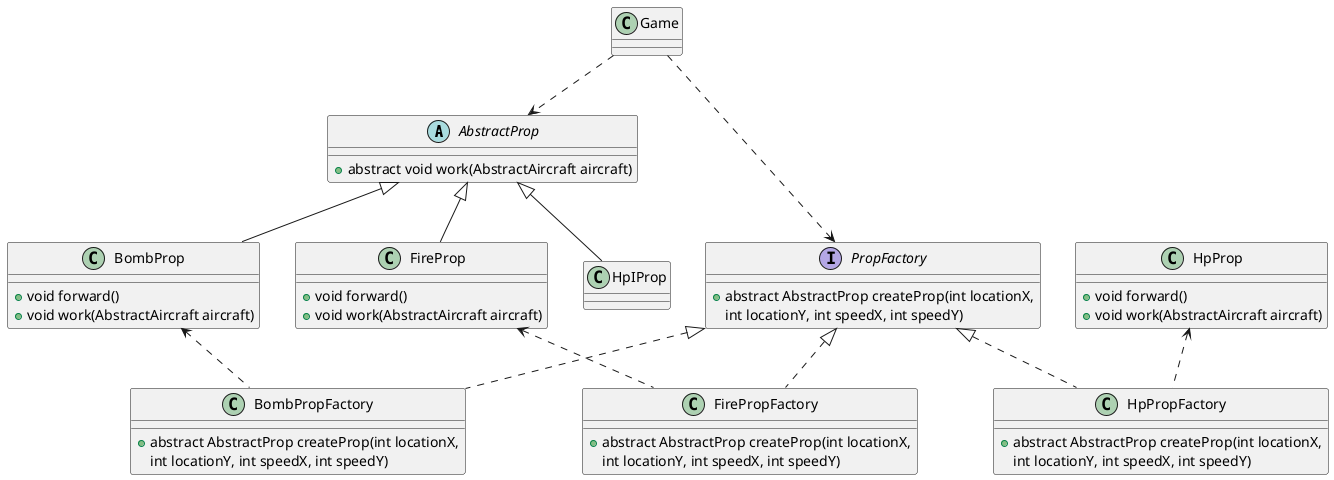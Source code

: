 @startuml
'https://plantuml.com/class-diagram


abstract class AbstractProp{
+ abstract void work(AbstractAircraft aircraft)
}
interface PropFactory{
+ abstract AbstractProp createProp(int locationX,
int locationY, int speedX, int speedY)
}
AbstractProp <.up. Game
PropFactory <.up. Game

class BombProp{
+ void forward()
+ void work(AbstractAircraft aircraft)
}
class FireProp{
+ void forward()
+ void work(AbstractAircraft aircraft)
}
class HpProp{
+ void forward()
+ void work(AbstractAircraft aircraft)
}
AbstractProp <|-down- BombProp
AbstractProp <|-down- FireProp
AbstractProp <|-down- HpIProp

class BombPropFactory{
+ abstract AbstractProp createProp(int locationX,
int locationY, int speedX, int speedY)
}
class FirePropFactory{
+ abstract AbstractProp createProp(int locationX,
int locationY, int speedX, int speedY)
}
class HpPropFactory{
+ abstract AbstractProp createProp(int locationX,
int locationY, int speedX, int speedY)
}
PropFactory <|.down. BombPropFactory
PropFactory <|.down. FirePropFactory
PropFactory <|.down. HpPropFactory

BombProp <.. BombPropFactory
FireProp<.. FirePropFactory
HpProp <.. HpPropFactory

@enduml